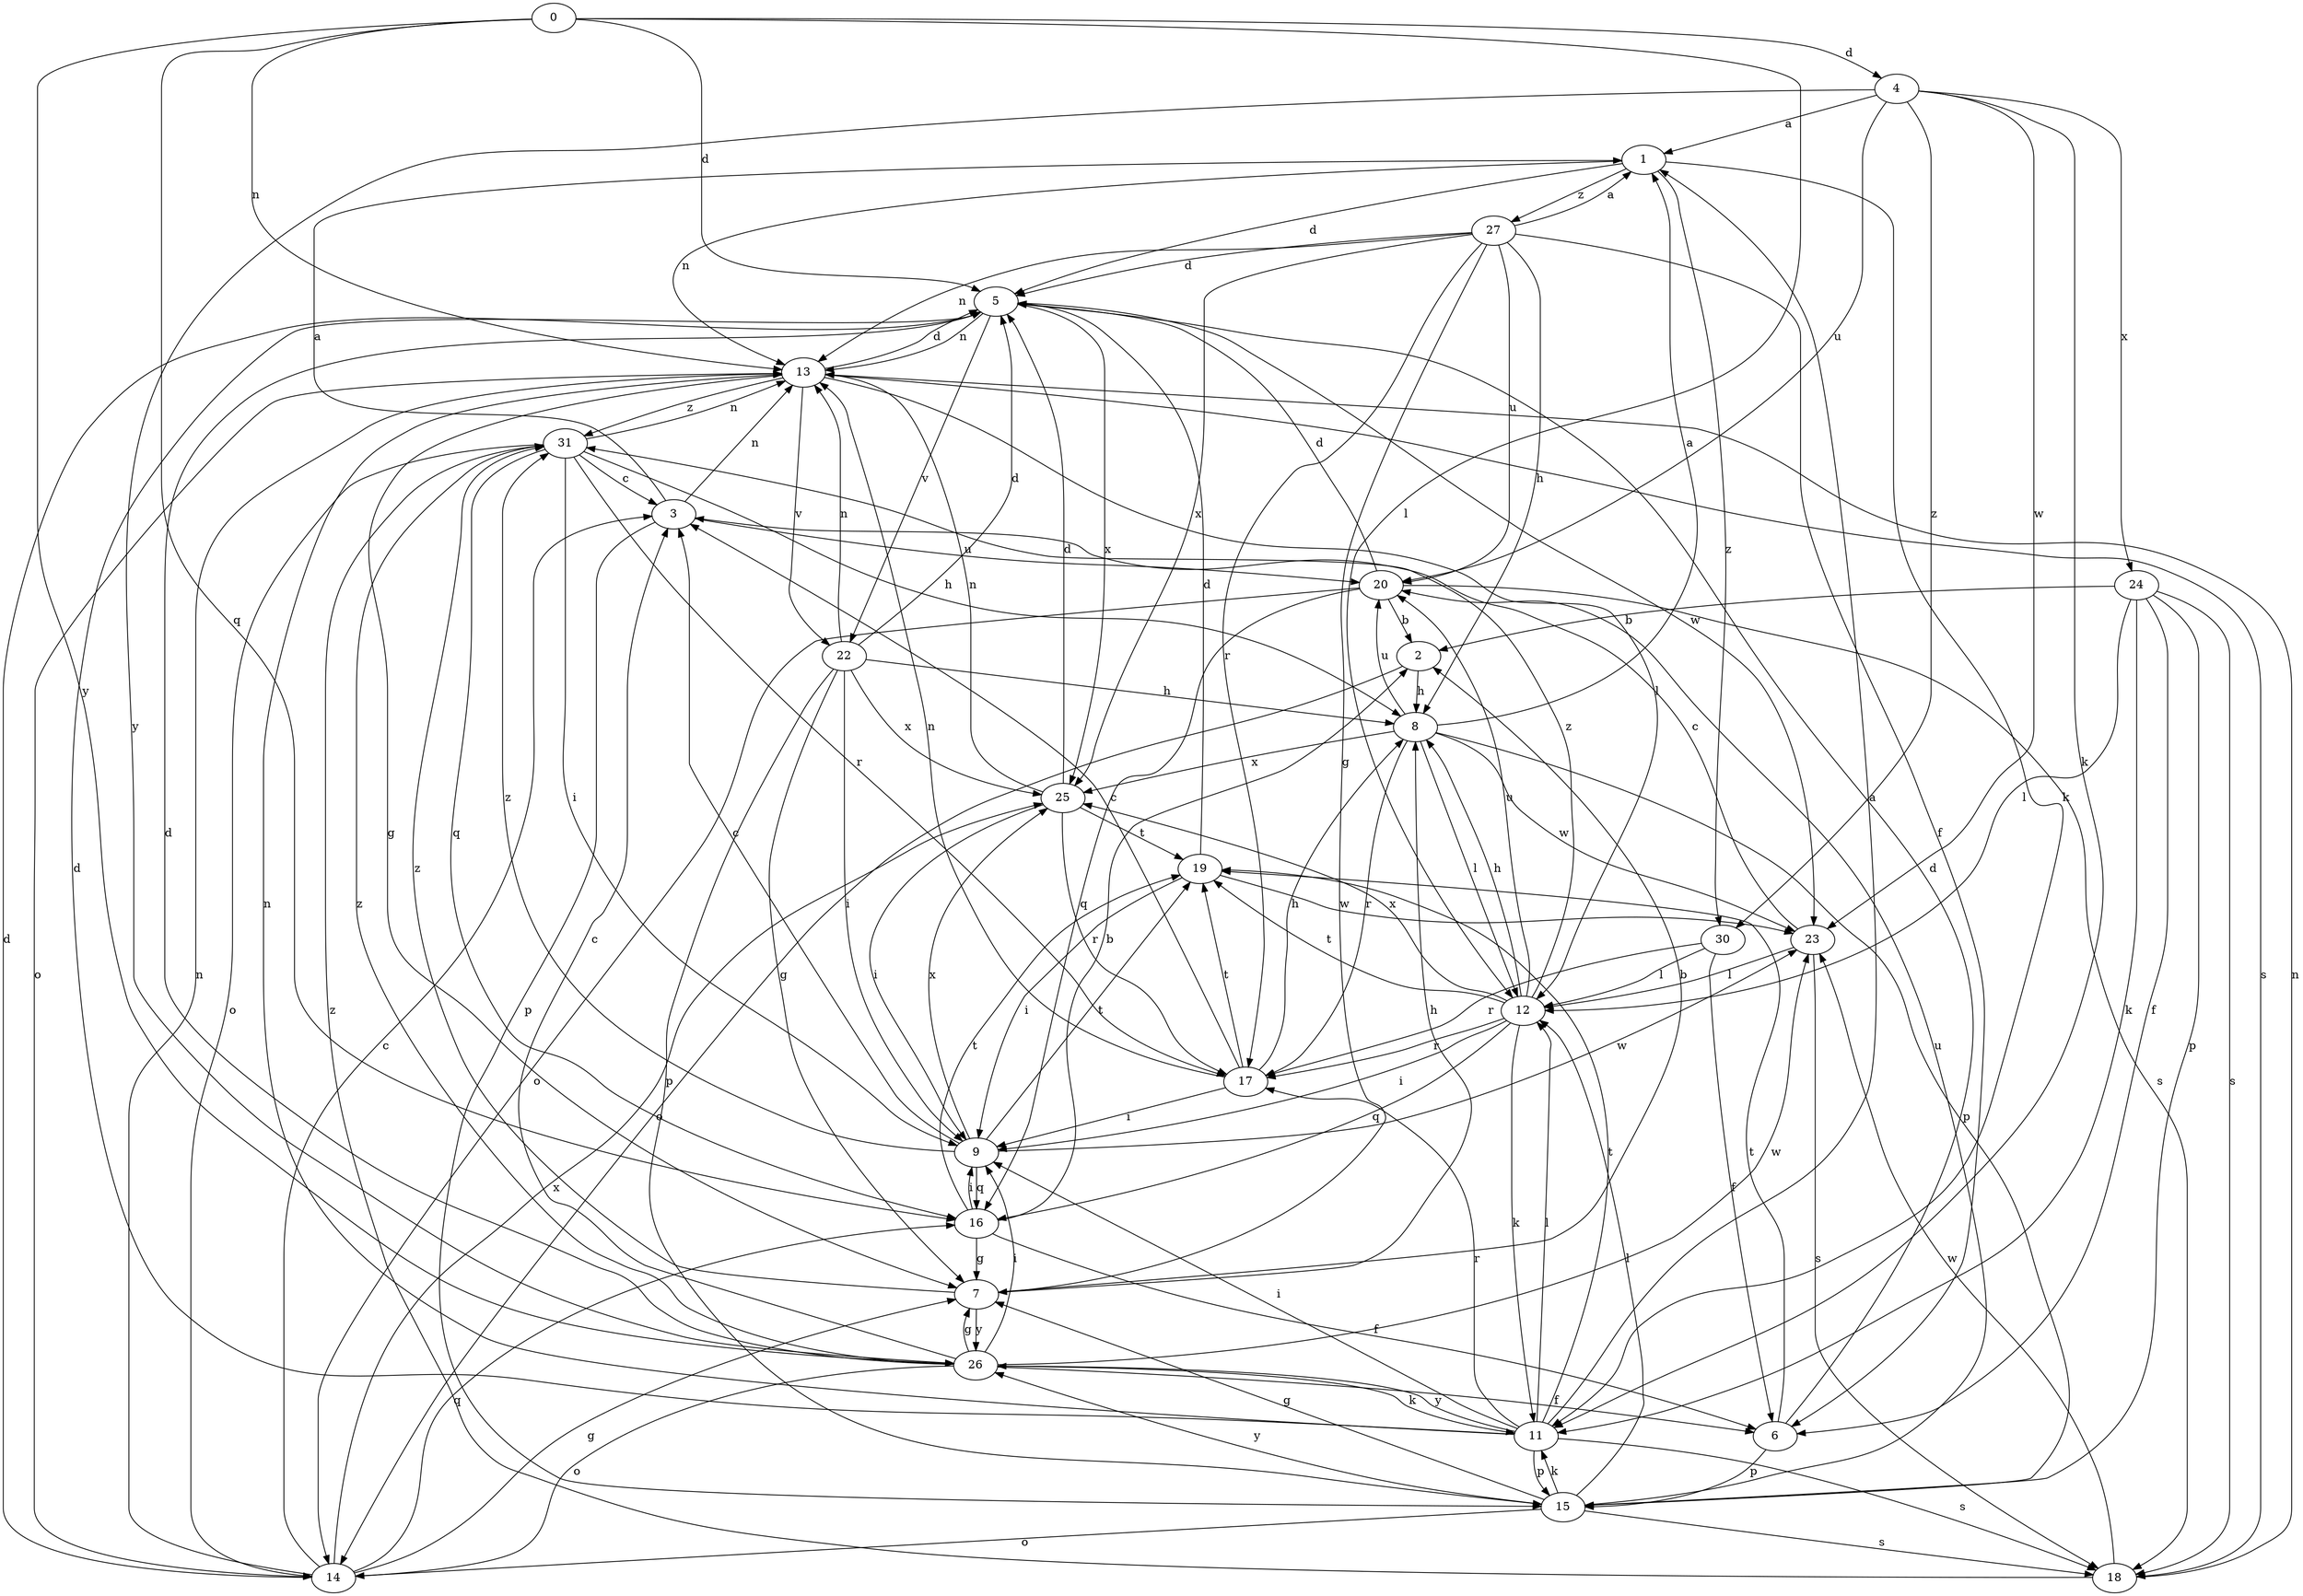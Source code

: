 strict digraph  {
0;
1;
2;
3;
4;
5;
6;
7;
8;
9;
11;
12;
13;
14;
15;
16;
17;
18;
19;
20;
22;
23;
24;
25;
26;
27;
30;
31;
0 -> 4  [label=d];
0 -> 5  [label=d];
0 -> 12  [label=l];
0 -> 13  [label=n];
0 -> 16  [label=q];
0 -> 26  [label=y];
1 -> 5  [label=d];
1 -> 11  [label=k];
1 -> 13  [label=n];
1 -> 27  [label=z];
1 -> 30  [label=z];
2 -> 8  [label=h];
2 -> 14  [label=o];
3 -> 1  [label=a];
3 -> 13  [label=n];
3 -> 15  [label=p];
3 -> 20  [label=u];
4 -> 1  [label=a];
4 -> 11  [label=k];
4 -> 20  [label=u];
4 -> 23  [label=w];
4 -> 24  [label=x];
4 -> 26  [label=y];
4 -> 30  [label=z];
5 -> 13  [label=n];
5 -> 22  [label=v];
5 -> 23  [label=w];
5 -> 25  [label=x];
6 -> 5  [label=d];
6 -> 15  [label=p];
6 -> 19  [label=t];
7 -> 2  [label=b];
7 -> 8  [label=h];
7 -> 26  [label=y];
7 -> 31  [label=z];
8 -> 1  [label=a];
8 -> 12  [label=l];
8 -> 15  [label=p];
8 -> 17  [label=r];
8 -> 20  [label=u];
8 -> 23  [label=w];
8 -> 25  [label=x];
9 -> 3  [label=c];
9 -> 16  [label=q];
9 -> 19  [label=t];
9 -> 23  [label=w];
9 -> 25  [label=x];
9 -> 31  [label=z];
11 -> 1  [label=a];
11 -> 5  [label=d];
11 -> 9  [label=i];
11 -> 12  [label=l];
11 -> 13  [label=n];
11 -> 15  [label=p];
11 -> 17  [label=r];
11 -> 18  [label=s];
11 -> 19  [label=t];
11 -> 26  [label=y];
12 -> 8  [label=h];
12 -> 9  [label=i];
12 -> 11  [label=k];
12 -> 16  [label=q];
12 -> 17  [label=r];
12 -> 19  [label=t];
12 -> 20  [label=u];
12 -> 25  [label=x];
12 -> 31  [label=z];
13 -> 5  [label=d];
13 -> 7  [label=g];
13 -> 12  [label=l];
13 -> 14  [label=o];
13 -> 18  [label=s];
13 -> 22  [label=v];
13 -> 31  [label=z];
14 -> 3  [label=c];
14 -> 5  [label=d];
14 -> 7  [label=g];
14 -> 13  [label=n];
14 -> 16  [label=q];
14 -> 25  [label=x];
15 -> 7  [label=g];
15 -> 11  [label=k];
15 -> 12  [label=l];
15 -> 14  [label=o];
15 -> 18  [label=s];
15 -> 20  [label=u];
15 -> 26  [label=y];
16 -> 2  [label=b];
16 -> 6  [label=f];
16 -> 7  [label=g];
16 -> 9  [label=i];
16 -> 19  [label=t];
17 -> 3  [label=c];
17 -> 8  [label=h];
17 -> 9  [label=i];
17 -> 13  [label=n];
17 -> 19  [label=t];
18 -> 13  [label=n];
18 -> 23  [label=w];
18 -> 31  [label=z];
19 -> 5  [label=d];
19 -> 9  [label=i];
19 -> 23  [label=w];
20 -> 2  [label=b];
20 -> 5  [label=d];
20 -> 14  [label=o];
20 -> 16  [label=q];
20 -> 18  [label=s];
22 -> 5  [label=d];
22 -> 7  [label=g];
22 -> 8  [label=h];
22 -> 9  [label=i];
22 -> 13  [label=n];
22 -> 15  [label=p];
22 -> 25  [label=x];
23 -> 3  [label=c];
23 -> 12  [label=l];
23 -> 18  [label=s];
24 -> 2  [label=b];
24 -> 6  [label=f];
24 -> 11  [label=k];
24 -> 12  [label=l];
24 -> 15  [label=p];
24 -> 18  [label=s];
25 -> 5  [label=d];
25 -> 9  [label=i];
25 -> 13  [label=n];
25 -> 17  [label=r];
25 -> 19  [label=t];
26 -> 3  [label=c];
26 -> 5  [label=d];
26 -> 6  [label=f];
26 -> 7  [label=g];
26 -> 9  [label=i];
26 -> 11  [label=k];
26 -> 14  [label=o];
26 -> 23  [label=w];
26 -> 31  [label=z];
27 -> 1  [label=a];
27 -> 5  [label=d];
27 -> 6  [label=f];
27 -> 7  [label=g];
27 -> 8  [label=h];
27 -> 13  [label=n];
27 -> 17  [label=r];
27 -> 20  [label=u];
27 -> 25  [label=x];
30 -> 6  [label=f];
30 -> 12  [label=l];
30 -> 17  [label=r];
31 -> 3  [label=c];
31 -> 8  [label=h];
31 -> 9  [label=i];
31 -> 13  [label=n];
31 -> 14  [label=o];
31 -> 16  [label=q];
31 -> 17  [label=r];
}
